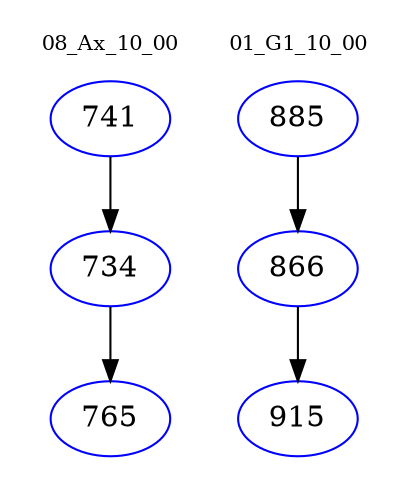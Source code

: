 digraph{
subgraph cluster_0 {
color = white
label = "08_Ax_10_00";
fontsize=10;
T0_741 [label="741", color="blue"]
T0_741 -> T0_734 [color="black"]
T0_734 [label="734", color="blue"]
T0_734 -> T0_765 [color="black"]
T0_765 [label="765", color="blue"]
}
subgraph cluster_1 {
color = white
label = "01_G1_10_00";
fontsize=10;
T1_885 [label="885", color="blue"]
T1_885 -> T1_866 [color="black"]
T1_866 [label="866", color="blue"]
T1_866 -> T1_915 [color="black"]
T1_915 [label="915", color="blue"]
}
}
